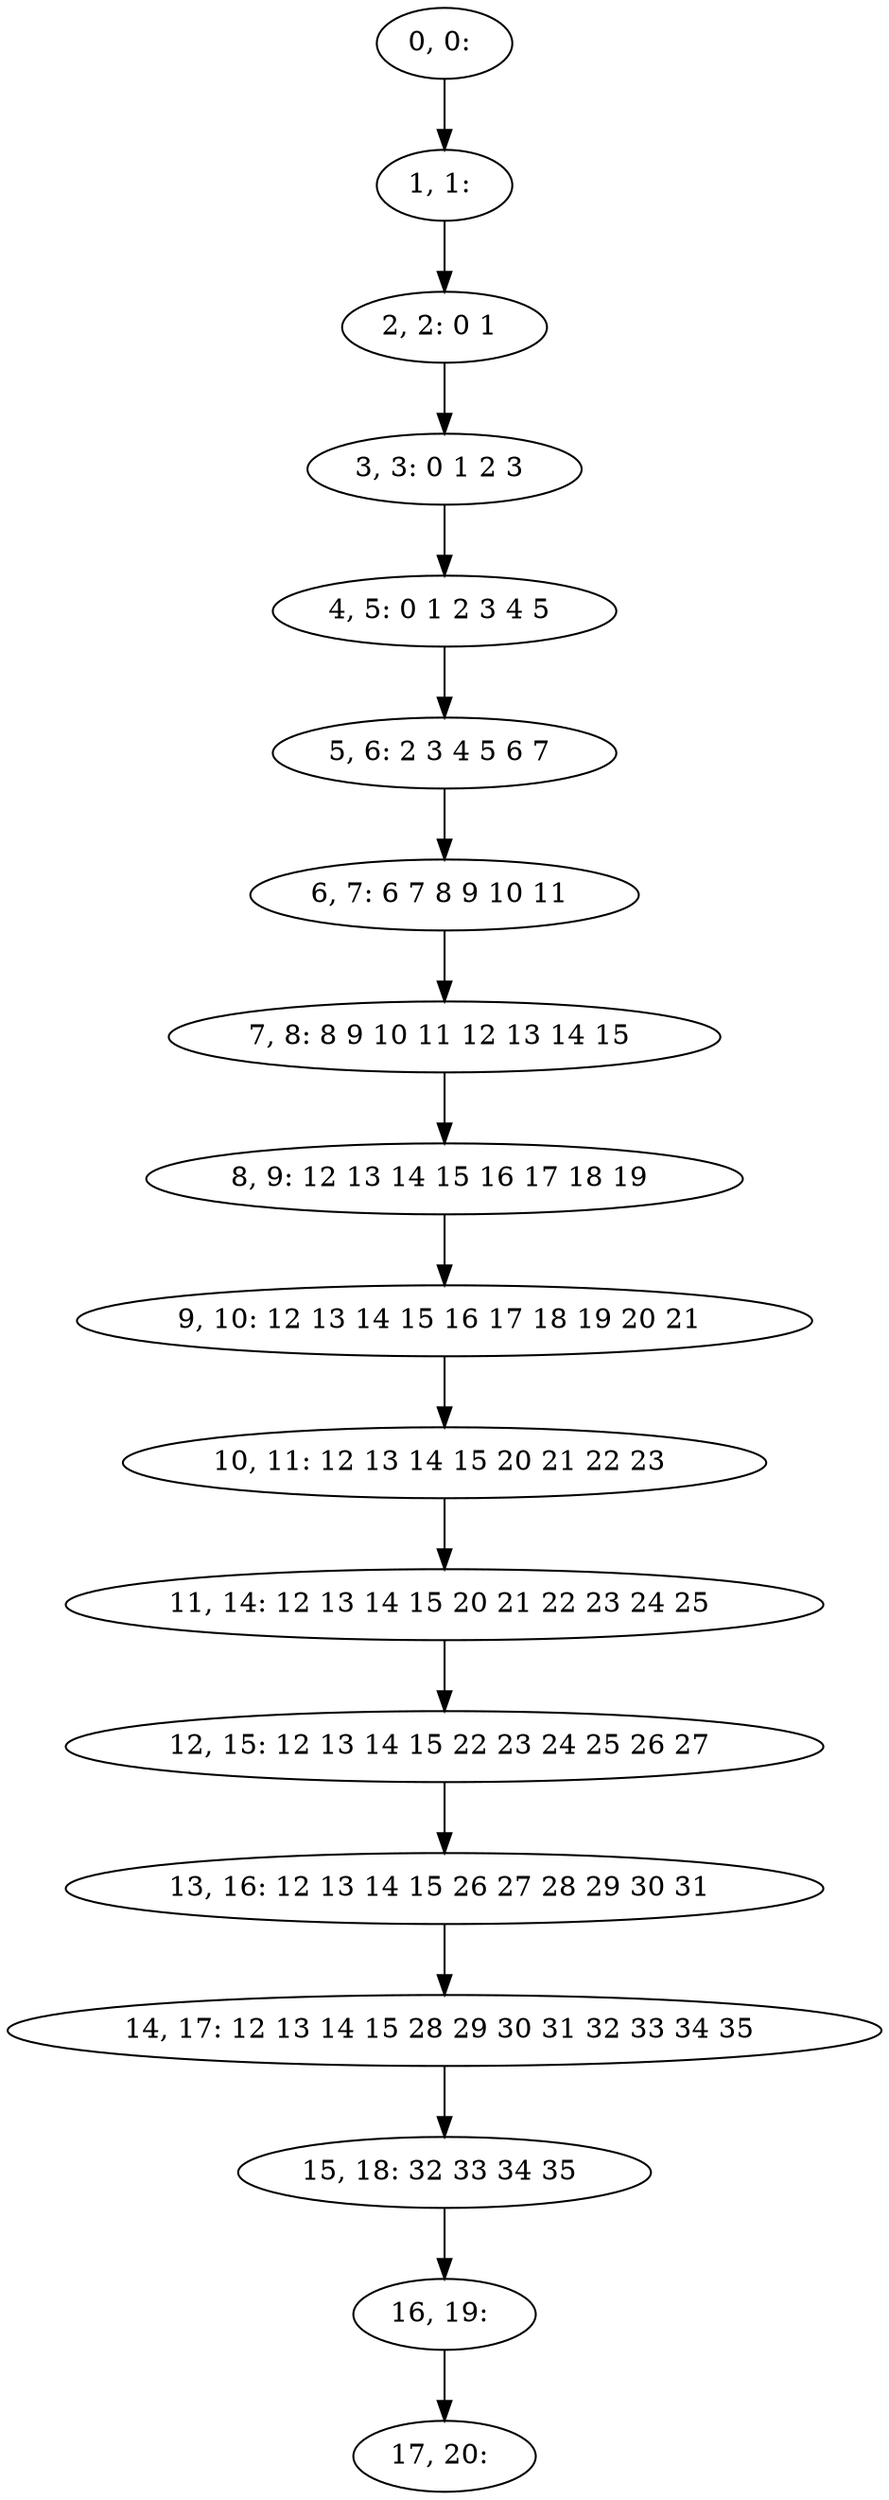 digraph G {
0[label="0, 0: "];
1[label="1, 1: "];
2[label="2, 2: 0 1 "];
3[label="3, 3: 0 1 2 3 "];
4[label="4, 5: 0 1 2 3 4 5 "];
5[label="5, 6: 2 3 4 5 6 7 "];
6[label="6, 7: 6 7 8 9 10 11 "];
7[label="7, 8: 8 9 10 11 12 13 14 15 "];
8[label="8, 9: 12 13 14 15 16 17 18 19 "];
9[label="9, 10: 12 13 14 15 16 17 18 19 20 21 "];
10[label="10, 11: 12 13 14 15 20 21 22 23 "];
11[label="11, 14: 12 13 14 15 20 21 22 23 24 25 "];
12[label="12, 15: 12 13 14 15 22 23 24 25 26 27 "];
13[label="13, 16: 12 13 14 15 26 27 28 29 30 31 "];
14[label="14, 17: 12 13 14 15 28 29 30 31 32 33 34 35 "];
15[label="15, 18: 32 33 34 35 "];
16[label="16, 19: "];
17[label="17, 20: "];
0->1 ;
1->2 ;
2->3 ;
3->4 ;
4->5 ;
5->6 ;
6->7 ;
7->8 ;
8->9 ;
9->10 ;
10->11 ;
11->12 ;
12->13 ;
13->14 ;
14->15 ;
15->16 ;
16->17 ;
}
